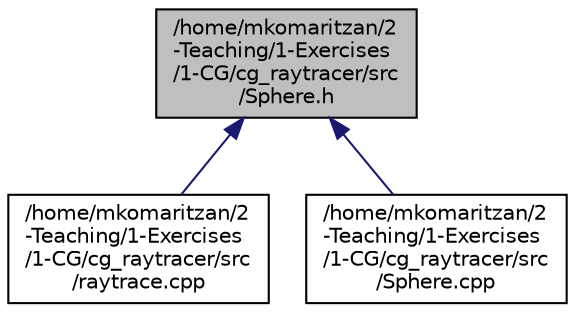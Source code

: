 digraph "/home/mkomaritzan/2-Teaching/1-Exercises/1-CG/cg_raytracer/src/Sphere.h"
{
  edge [fontname="Helvetica",fontsize="10",labelfontname="Helvetica",labelfontsize="10"];
  node [fontname="Helvetica",fontsize="10",shape=record];
  Node13 [label="/home/mkomaritzan/2\l-Teaching/1-Exercises\l/1-CG/cg_raytracer/src\l/Sphere.h",height=0.2,width=0.4,color="black", fillcolor="grey75", style="filled", fontcolor="black"];
  Node13 -> Node14 [dir="back",color="midnightblue",fontsize="10",style="solid",fontname="Helvetica"];
  Node14 [label="/home/mkomaritzan/2\l-Teaching/1-Exercises\l/1-CG/cg_raytracer/src\l/raytrace.cpp",height=0.2,width=0.4,color="black", fillcolor="white", style="filled",URL="$raytrace_8cpp.html"];
  Node13 -> Node15 [dir="back",color="midnightblue",fontsize="10",style="solid",fontname="Helvetica"];
  Node15 [label="/home/mkomaritzan/2\l-Teaching/1-Exercises\l/1-CG/cg_raytracer/src\l/Sphere.cpp",height=0.2,width=0.4,color="black", fillcolor="white", style="filled",URL="$Sphere_8cpp.html"];
}
